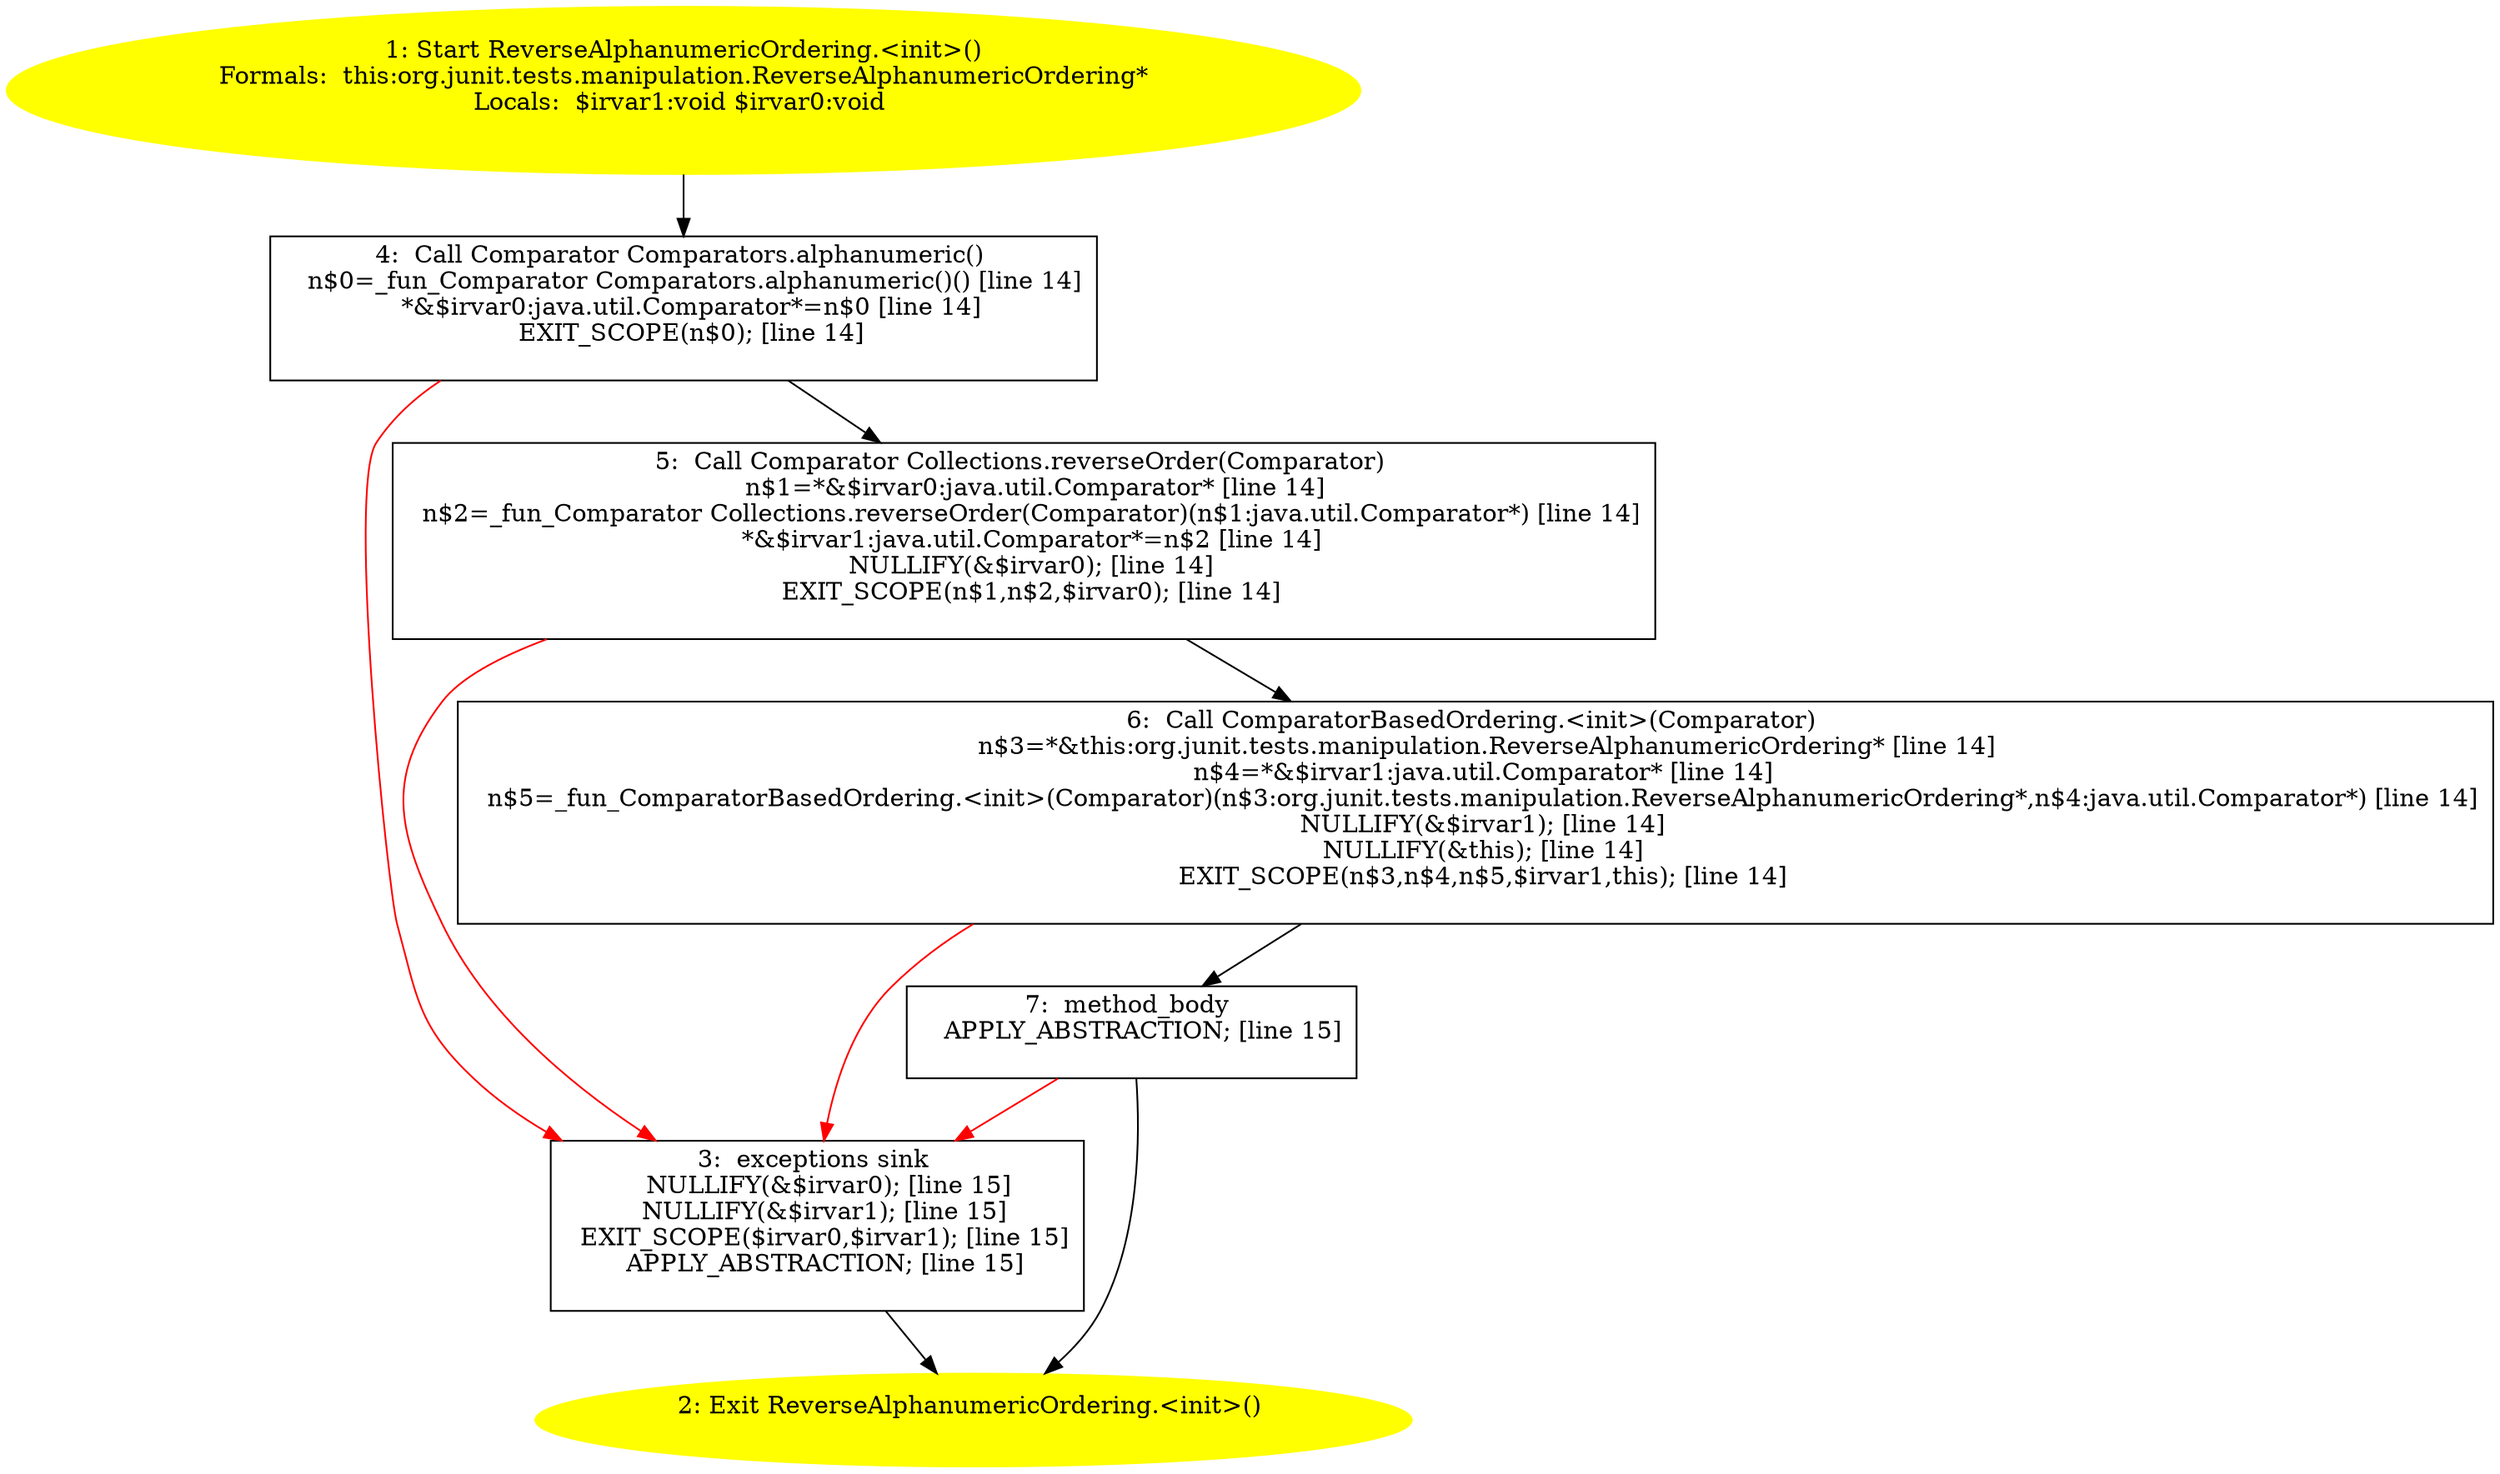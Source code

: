 /* @generated */
digraph cfg {
"org.junit.tests.manipulation.ReverseAlphanumericOrdering.<init>().4d62152ff0d3244261faa270533093ae_1" [label="1: Start ReverseAlphanumericOrdering.<init>()\nFormals:  this:org.junit.tests.manipulation.ReverseAlphanumericOrdering*\nLocals:  $irvar1:void $irvar0:void \n  " color=yellow style=filled]
	

	 "org.junit.tests.manipulation.ReverseAlphanumericOrdering.<init>().4d62152ff0d3244261faa270533093ae_1" -> "org.junit.tests.manipulation.ReverseAlphanumericOrdering.<init>().4d62152ff0d3244261faa270533093ae_4" ;
"org.junit.tests.manipulation.ReverseAlphanumericOrdering.<init>().4d62152ff0d3244261faa270533093ae_2" [label="2: Exit ReverseAlphanumericOrdering.<init>() \n  " color=yellow style=filled]
	

"org.junit.tests.manipulation.ReverseAlphanumericOrdering.<init>().4d62152ff0d3244261faa270533093ae_3" [label="3:  exceptions sink \n   NULLIFY(&$irvar0); [line 15]\n  NULLIFY(&$irvar1); [line 15]\n  EXIT_SCOPE($irvar0,$irvar1); [line 15]\n  APPLY_ABSTRACTION; [line 15]\n " shape="box"]
	

	 "org.junit.tests.manipulation.ReverseAlphanumericOrdering.<init>().4d62152ff0d3244261faa270533093ae_3" -> "org.junit.tests.manipulation.ReverseAlphanumericOrdering.<init>().4d62152ff0d3244261faa270533093ae_2" ;
"org.junit.tests.manipulation.ReverseAlphanumericOrdering.<init>().4d62152ff0d3244261faa270533093ae_4" [label="4:  Call Comparator Comparators.alphanumeric() \n   n$0=_fun_Comparator Comparators.alphanumeric()() [line 14]\n  *&$irvar0:java.util.Comparator*=n$0 [line 14]\n  EXIT_SCOPE(n$0); [line 14]\n " shape="box"]
	

	 "org.junit.tests.manipulation.ReverseAlphanumericOrdering.<init>().4d62152ff0d3244261faa270533093ae_4" -> "org.junit.tests.manipulation.ReverseAlphanumericOrdering.<init>().4d62152ff0d3244261faa270533093ae_5" ;
	 "org.junit.tests.manipulation.ReverseAlphanumericOrdering.<init>().4d62152ff0d3244261faa270533093ae_4" -> "org.junit.tests.manipulation.ReverseAlphanumericOrdering.<init>().4d62152ff0d3244261faa270533093ae_3" [color="red" ];
"org.junit.tests.manipulation.ReverseAlphanumericOrdering.<init>().4d62152ff0d3244261faa270533093ae_5" [label="5:  Call Comparator Collections.reverseOrder(Comparator) \n   n$1=*&$irvar0:java.util.Comparator* [line 14]\n  n$2=_fun_Comparator Collections.reverseOrder(Comparator)(n$1:java.util.Comparator*) [line 14]\n  *&$irvar1:java.util.Comparator*=n$2 [line 14]\n  NULLIFY(&$irvar0); [line 14]\n  EXIT_SCOPE(n$1,n$2,$irvar0); [line 14]\n " shape="box"]
	

	 "org.junit.tests.manipulation.ReverseAlphanumericOrdering.<init>().4d62152ff0d3244261faa270533093ae_5" -> "org.junit.tests.manipulation.ReverseAlphanumericOrdering.<init>().4d62152ff0d3244261faa270533093ae_6" ;
	 "org.junit.tests.manipulation.ReverseAlphanumericOrdering.<init>().4d62152ff0d3244261faa270533093ae_5" -> "org.junit.tests.manipulation.ReverseAlphanumericOrdering.<init>().4d62152ff0d3244261faa270533093ae_3" [color="red" ];
"org.junit.tests.manipulation.ReverseAlphanumericOrdering.<init>().4d62152ff0d3244261faa270533093ae_6" [label="6:  Call ComparatorBasedOrdering.<init>(Comparator) \n   n$3=*&this:org.junit.tests.manipulation.ReverseAlphanumericOrdering* [line 14]\n  n$4=*&$irvar1:java.util.Comparator* [line 14]\n  n$5=_fun_ComparatorBasedOrdering.<init>(Comparator)(n$3:org.junit.tests.manipulation.ReverseAlphanumericOrdering*,n$4:java.util.Comparator*) [line 14]\n  NULLIFY(&$irvar1); [line 14]\n  NULLIFY(&this); [line 14]\n  EXIT_SCOPE(n$3,n$4,n$5,$irvar1,this); [line 14]\n " shape="box"]
	

	 "org.junit.tests.manipulation.ReverseAlphanumericOrdering.<init>().4d62152ff0d3244261faa270533093ae_6" -> "org.junit.tests.manipulation.ReverseAlphanumericOrdering.<init>().4d62152ff0d3244261faa270533093ae_7" ;
	 "org.junit.tests.manipulation.ReverseAlphanumericOrdering.<init>().4d62152ff0d3244261faa270533093ae_6" -> "org.junit.tests.manipulation.ReverseAlphanumericOrdering.<init>().4d62152ff0d3244261faa270533093ae_3" [color="red" ];
"org.junit.tests.manipulation.ReverseAlphanumericOrdering.<init>().4d62152ff0d3244261faa270533093ae_7" [label="7:  method_body \n   APPLY_ABSTRACTION; [line 15]\n " shape="box"]
	

	 "org.junit.tests.manipulation.ReverseAlphanumericOrdering.<init>().4d62152ff0d3244261faa270533093ae_7" -> "org.junit.tests.manipulation.ReverseAlphanumericOrdering.<init>().4d62152ff0d3244261faa270533093ae_2" ;
	 "org.junit.tests.manipulation.ReverseAlphanumericOrdering.<init>().4d62152ff0d3244261faa270533093ae_7" -> "org.junit.tests.manipulation.ReverseAlphanumericOrdering.<init>().4d62152ff0d3244261faa270533093ae_3" [color="red" ];
}
